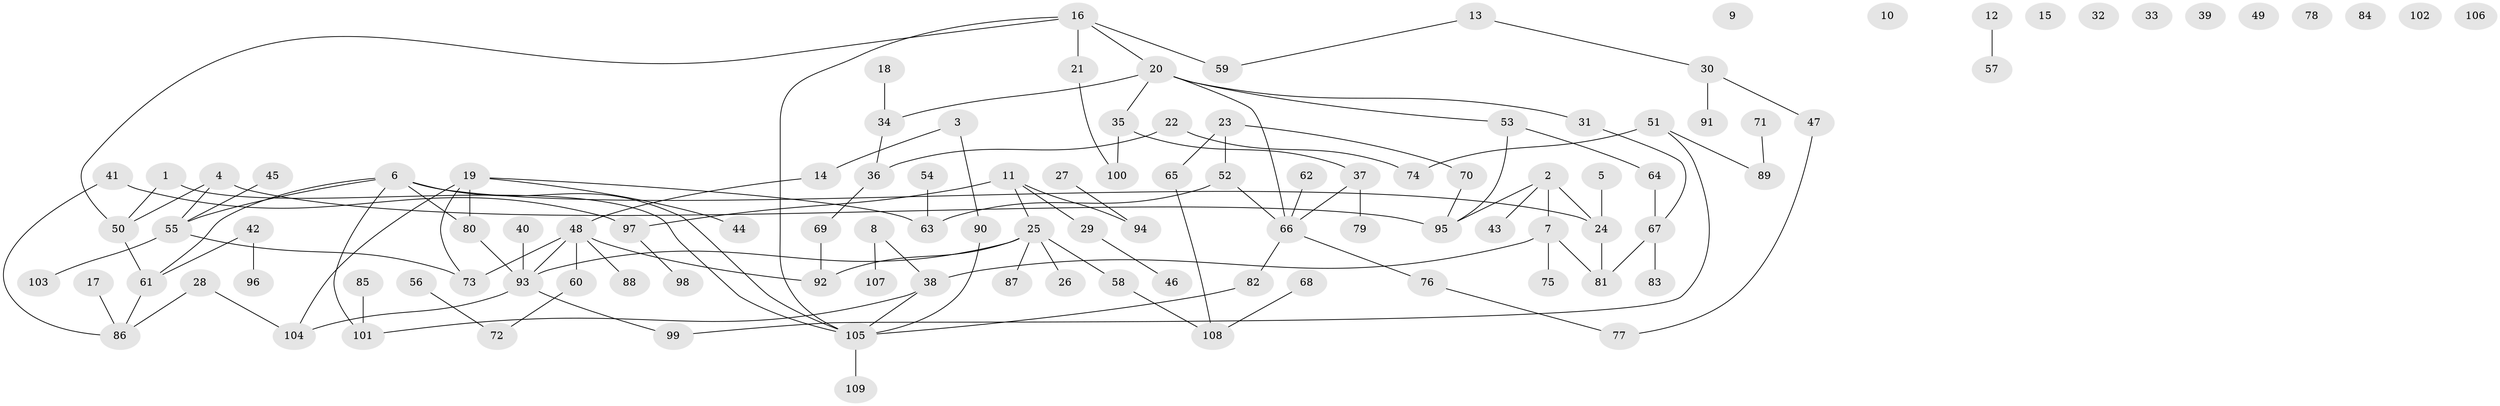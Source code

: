 // Generated by graph-tools (version 1.1) at 2025/13/03/09/25 04:13:00]
// undirected, 109 vertices, 122 edges
graph export_dot {
graph [start="1"]
  node [color=gray90,style=filled];
  1;
  2;
  3;
  4;
  5;
  6;
  7;
  8;
  9;
  10;
  11;
  12;
  13;
  14;
  15;
  16;
  17;
  18;
  19;
  20;
  21;
  22;
  23;
  24;
  25;
  26;
  27;
  28;
  29;
  30;
  31;
  32;
  33;
  34;
  35;
  36;
  37;
  38;
  39;
  40;
  41;
  42;
  43;
  44;
  45;
  46;
  47;
  48;
  49;
  50;
  51;
  52;
  53;
  54;
  55;
  56;
  57;
  58;
  59;
  60;
  61;
  62;
  63;
  64;
  65;
  66;
  67;
  68;
  69;
  70;
  71;
  72;
  73;
  74;
  75;
  76;
  77;
  78;
  79;
  80;
  81;
  82;
  83;
  84;
  85;
  86;
  87;
  88;
  89;
  90;
  91;
  92;
  93;
  94;
  95;
  96;
  97;
  98;
  99;
  100;
  101;
  102;
  103;
  104;
  105;
  106;
  107;
  108;
  109;
  1 -- 50;
  1 -- 105;
  2 -- 7;
  2 -- 24;
  2 -- 43;
  2 -- 95;
  3 -- 14;
  3 -- 90;
  4 -- 50;
  4 -- 55;
  4 -- 95;
  5 -- 24;
  6 -- 24;
  6 -- 55;
  6 -- 61;
  6 -- 80;
  6 -- 101;
  6 -- 105;
  7 -- 38;
  7 -- 75;
  7 -- 81;
  8 -- 38;
  8 -- 107;
  11 -- 25;
  11 -- 29;
  11 -- 94;
  11 -- 97;
  12 -- 57;
  13 -- 30;
  13 -- 59;
  14 -- 48;
  16 -- 20;
  16 -- 21;
  16 -- 50;
  16 -- 59;
  16 -- 105;
  17 -- 86;
  18 -- 34;
  19 -- 44;
  19 -- 63;
  19 -- 73;
  19 -- 80;
  19 -- 104;
  20 -- 31;
  20 -- 34;
  20 -- 35;
  20 -- 53;
  20 -- 66;
  21 -- 100;
  22 -- 36;
  22 -- 74;
  23 -- 52;
  23 -- 65;
  23 -- 70;
  24 -- 81;
  25 -- 26;
  25 -- 58;
  25 -- 87;
  25 -- 92;
  25 -- 93;
  27 -- 94;
  28 -- 86;
  28 -- 104;
  29 -- 46;
  30 -- 47;
  30 -- 91;
  31 -- 67;
  34 -- 36;
  35 -- 37;
  35 -- 100;
  36 -- 69;
  37 -- 66;
  37 -- 79;
  38 -- 101;
  38 -- 105;
  40 -- 93;
  41 -- 86;
  41 -- 97;
  42 -- 61;
  42 -- 96;
  45 -- 55;
  47 -- 77;
  48 -- 60;
  48 -- 73;
  48 -- 88;
  48 -- 92;
  48 -- 93;
  50 -- 61;
  51 -- 74;
  51 -- 89;
  51 -- 99;
  52 -- 63;
  52 -- 66;
  53 -- 64;
  53 -- 95;
  54 -- 63;
  55 -- 73;
  55 -- 103;
  56 -- 72;
  58 -- 108;
  60 -- 72;
  61 -- 86;
  62 -- 66;
  64 -- 67;
  65 -- 108;
  66 -- 76;
  66 -- 82;
  67 -- 81;
  67 -- 83;
  68 -- 108;
  69 -- 92;
  70 -- 95;
  71 -- 89;
  76 -- 77;
  80 -- 93;
  82 -- 105;
  85 -- 101;
  90 -- 105;
  93 -- 99;
  93 -- 104;
  97 -- 98;
  105 -- 109;
}
